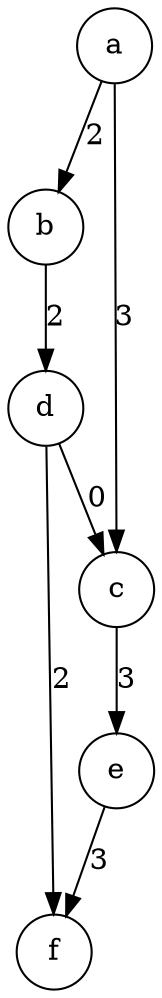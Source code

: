 digraph G {
 node[shape=circle];
 a -> b [label=2];
 a -> c [label=3];
 b -> d [label=2];
 c -> e [label=3];
 d -> c [label=0];
 d -> f [label=2];
 e -> f [label=3];
}
